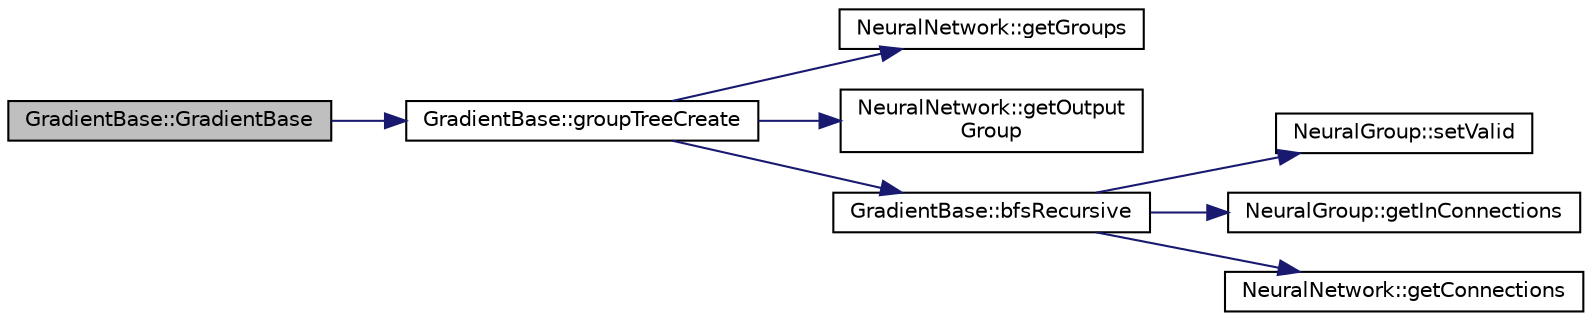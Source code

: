 digraph "GradientBase::GradientBase"
{
  edge [fontname="Helvetica",fontsize="10",labelfontname="Helvetica",labelfontsize="10"];
  node [fontname="Helvetica",fontsize="10",shape=record];
  rankdir="LR";
  Node1 [label="GradientBase::GradientBase",height=0.2,width=0.4,color="black", fillcolor="grey75", style="filled", fontcolor="black"];
  Node1 -> Node2 [color="midnightblue",fontsize="10",style="solid",fontname="Helvetica"];
  Node2 [label="GradientBase::groupTreeCreate",height=0.2,width=0.4,color="black", fillcolor="white", style="filled",URL="$class_gradient_base.html#ac8aec8596d28b68493d9b4fb0f833c92"];
  Node2 -> Node3 [color="midnightblue",fontsize="10",style="solid",fontname="Helvetica"];
  Node3 [label="NeuralNetwork::getGroups",height=0.2,width=0.4,color="black", fillcolor="white", style="filled",URL="$class_neural_network.html#ae98e9be1e09a24ce437083030db067b0"];
  Node2 -> Node4 [color="midnightblue",fontsize="10",style="solid",fontname="Helvetica"];
  Node4 [label="NeuralNetwork::getOutput\lGroup",height=0.2,width=0.4,color="black", fillcolor="white", style="filled",URL="$class_neural_network.html#aa16b5e7dc76f9af0a86daf2d24072b44"];
  Node2 -> Node5 [color="midnightblue",fontsize="10",style="solid",fontname="Helvetica"];
  Node5 [label="GradientBase::bfsRecursive",height=0.2,width=0.4,color="black", fillcolor="white", style="filled",URL="$class_gradient_base.html#acc7480de67538a9712a88dabf6131640"];
  Node5 -> Node6 [color="midnightblue",fontsize="10",style="solid",fontname="Helvetica"];
  Node6 [label="NeuralGroup::setValid",height=0.2,width=0.4,color="black", fillcolor="white", style="filled",URL="$class_neural_group.html#a35c4097bb9d3be9198462692a1b33920"];
  Node5 -> Node7 [color="midnightblue",fontsize="10",style="solid",fontname="Helvetica"];
  Node7 [label="NeuralGroup::getInConnections",height=0.2,width=0.4,color="black", fillcolor="white", style="filled",URL="$class_neural_group.html#a593b023c9e06107475f286cf2104b804"];
  Node5 -> Node8 [color="midnightblue",fontsize="10",style="solid",fontname="Helvetica"];
  Node8 [label="NeuralNetwork::getConnections",height=0.2,width=0.4,color="black", fillcolor="white", style="filled",URL="$class_neural_network.html#a4bd338c0ad1700017a082084bb682b83"];
}
